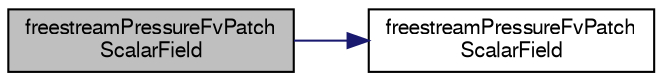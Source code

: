 digraph "freestreamPressureFvPatchScalarField"
{
  bgcolor="transparent";
  edge [fontname="FreeSans",fontsize="10",labelfontname="FreeSans",labelfontsize="10"];
  node [fontname="FreeSans",fontsize="10",shape=record];
  rankdir="LR";
  Node10 [label="freestreamPressureFvPatch\lScalarField",height=0.2,width=0.4,color="black", fillcolor="grey75", style="filled", fontcolor="black"];
  Node10 -> Node11 [color="midnightblue",fontsize="10",style="solid",fontname="FreeSans"];
  Node11 [label="freestreamPressureFvPatch\lScalarField",height=0.2,width=0.4,color="black",URL="$a22138.html#a400cba627e9a1f09ebbe311153b1f573",tooltip="Construct from patch and internal field. "];
}
